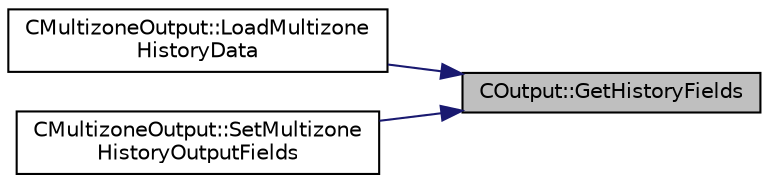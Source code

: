 digraph "COutput::GetHistoryFields"
{
 // LATEX_PDF_SIZE
  edge [fontname="Helvetica",fontsize="10",labelfontname="Helvetica",labelfontsize="10"];
  node [fontname="Helvetica",fontsize="10",shape=record];
  rankdir="RL";
  Node1 [label="COutput::GetHistoryFields",height=0.2,width=0.4,color="black", fillcolor="grey75", style="filled", fontcolor="black",tooltip="Get the map containing all output fields."];
  Node1 -> Node2 [dir="back",color="midnightblue",fontsize="10",style="solid",fontname="Helvetica"];
  Node2 [label="CMultizoneOutput::LoadMultizone\lHistoryData",height=0.2,width=0.4,color="black", fillcolor="white", style="filled",URL="$classCMultizoneOutput.html#acf7815f3b2d7f7cf528d43340fbd5239",tooltip="Load the multizone history output field values."];
  Node1 -> Node3 [dir="back",color="midnightblue",fontsize="10",style="solid",fontname="Helvetica"];
  Node3 [label="CMultizoneOutput::SetMultizone\lHistoryOutputFields",height=0.2,width=0.4,color="black", fillcolor="white", style="filled",URL="$classCMultizoneOutput.html#a61ac5d5afac223b05a4dc702b591a627",tooltip="Set the available multizone history output fields."];
}
